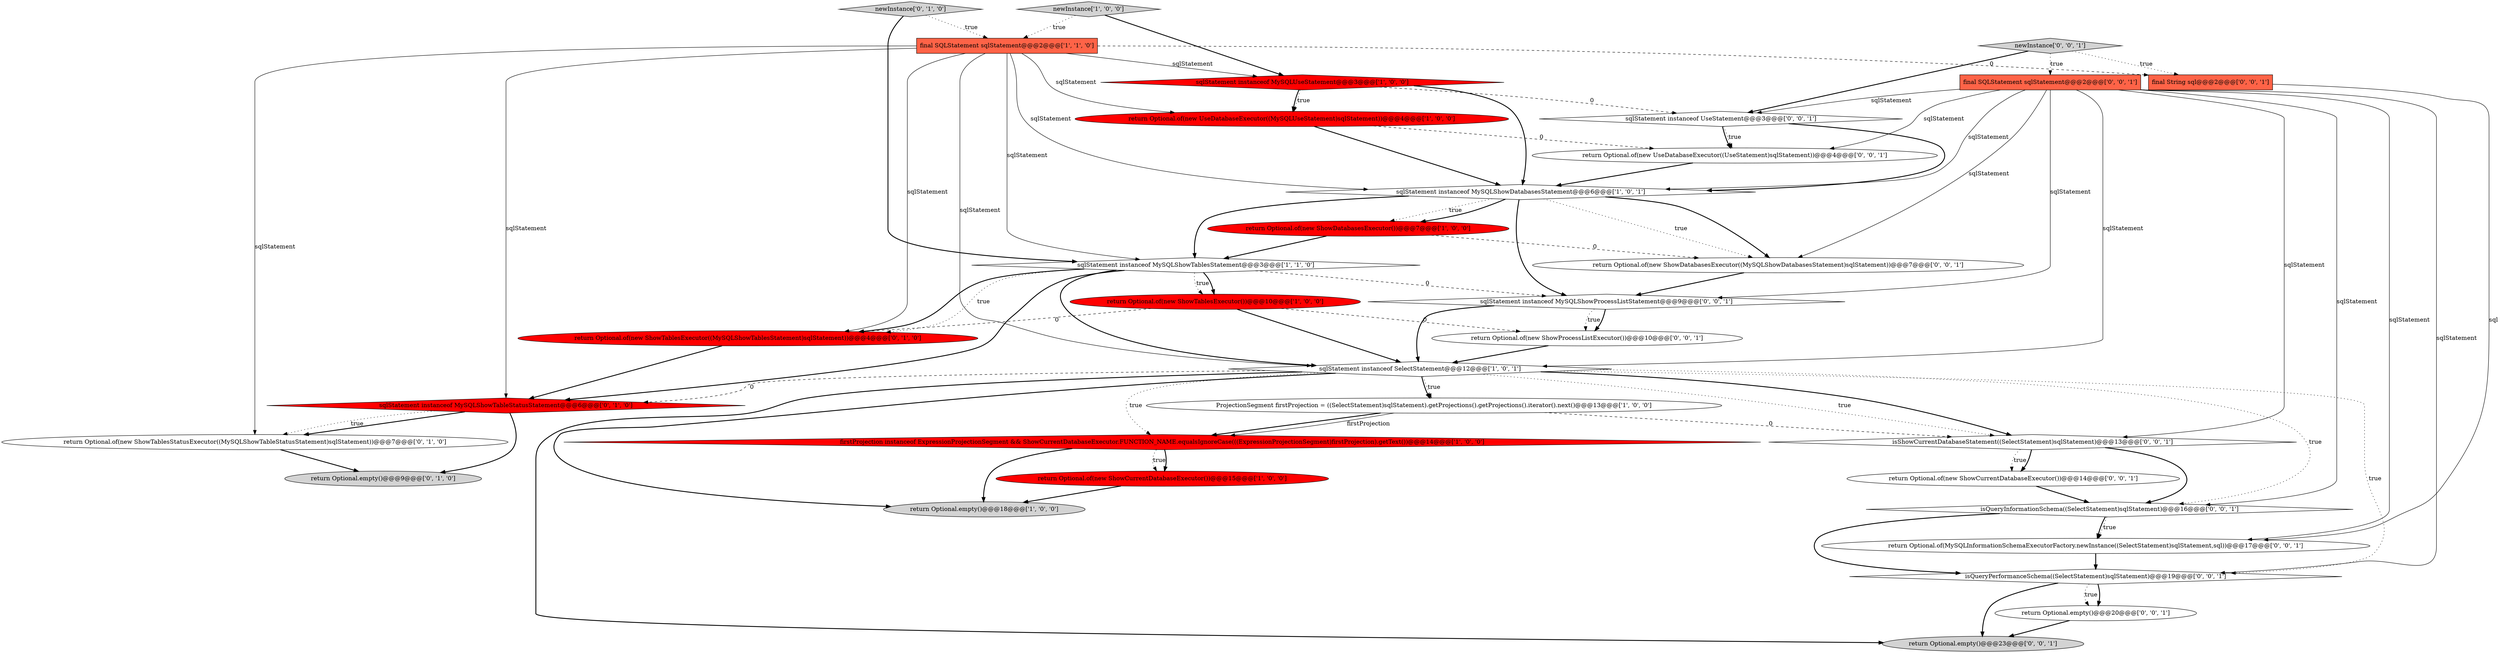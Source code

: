 digraph {
26 [style = filled, label = "return Optional.of(new UseDatabaseExecutor((UseStatement)sqlStatement))@@@4@@@['0', '0', '1']", fillcolor = white, shape = ellipse image = "AAA0AAABBB3BBB"];
16 [style = filled, label = "sqlStatement instanceof MySQLShowTableStatusStatement@@@6@@@['0', '1', '0']", fillcolor = red, shape = diamond image = "AAA1AAABBB2BBB"];
1 [style = filled, label = "firstProjection instanceof ExpressionProjectionSegment && ShowCurrentDatabaseExecutor.FUNCTION_NAME.equalsIgnoreCase(((ExpressionProjectionSegment)firstProjection).getText())@@@14@@@['1', '0', '0']", fillcolor = red, shape = diamond image = "AAA1AAABBB1BBB"];
0 [style = filled, label = "sqlStatement instanceof SelectStatement@@@12@@@['1', '0', '1']", fillcolor = white, shape = diamond image = "AAA0AAABBB1BBB"];
19 [style = filled, label = "return Optional.empty()@@@20@@@['0', '0', '1']", fillcolor = white, shape = ellipse image = "AAA0AAABBB3BBB"];
4 [style = filled, label = "newInstance['1', '0', '0']", fillcolor = lightgray, shape = diamond image = "AAA0AAABBB1BBB"];
7 [style = filled, label = "return Optional.empty()@@@18@@@['1', '0', '0']", fillcolor = lightgray, shape = ellipse image = "AAA0AAABBB1BBB"];
25 [style = filled, label = "final SQLStatement sqlStatement@@@2@@@['0', '0', '1']", fillcolor = tomato, shape = box image = "AAA0AAABBB3BBB"];
27 [style = filled, label = "return Optional.of(new ShowCurrentDatabaseExecutor())@@@14@@@['0', '0', '1']", fillcolor = white, shape = ellipse image = "AAA0AAABBB3BBB"];
20 [style = filled, label = "sqlStatement instanceof MySQLShowProcessListStatement@@@9@@@['0', '0', '1']", fillcolor = white, shape = diamond image = "AAA0AAABBB3BBB"];
21 [style = filled, label = "return Optional.of(new ShowProcessListExecutor())@@@10@@@['0', '0', '1']", fillcolor = white, shape = ellipse image = "AAA0AAABBB3BBB"];
2 [style = filled, label = "sqlStatement instanceof MySQLShowTablesStatement@@@3@@@['1', '1', '0']", fillcolor = white, shape = diamond image = "AAA0AAABBB1BBB"];
11 [style = filled, label = "return Optional.of(new ShowTablesExecutor())@@@10@@@['1', '0', '0']", fillcolor = red, shape = ellipse image = "AAA1AAABBB1BBB"];
29 [style = filled, label = "final String sql@@@2@@@['0', '0', '1']", fillcolor = tomato, shape = box image = "AAA0AAABBB3BBB"];
22 [style = filled, label = "newInstance['0', '0', '1']", fillcolor = lightgray, shape = diamond image = "AAA0AAABBB3BBB"];
18 [style = filled, label = "return Optional.of(new ShowDatabasesExecutor((MySQLShowDatabasesStatement)sqlStatement))@@@7@@@['0', '0', '1']", fillcolor = white, shape = ellipse image = "AAA0AAABBB3BBB"];
30 [style = filled, label = "sqlStatement instanceof UseStatement@@@3@@@['0', '0', '1']", fillcolor = white, shape = diamond image = "AAA0AAABBB3BBB"];
24 [style = filled, label = "isQueryPerformanceSchema((SelectStatement)sqlStatement)@@@19@@@['0', '0', '1']", fillcolor = white, shape = diamond image = "AAA0AAABBB3BBB"];
28 [style = filled, label = "isShowCurrentDatabaseStatement((SelectStatement)sqlStatement)@@@13@@@['0', '0', '1']", fillcolor = white, shape = diamond image = "AAA0AAABBB3BBB"];
13 [style = filled, label = "newInstance['0', '1', '0']", fillcolor = lightgray, shape = diamond image = "AAA0AAABBB2BBB"];
12 [style = filled, label = "return Optional.of(new UseDatabaseExecutor((MySQLUseStatement)sqlStatement))@@@4@@@['1', '0', '0']", fillcolor = red, shape = ellipse image = "AAA1AAABBB1BBB"];
14 [style = filled, label = "return Optional.of(new ShowTablesStatusExecutor((MySQLShowTableStatusStatement)sqlStatement))@@@7@@@['0', '1', '0']", fillcolor = white, shape = ellipse image = "AAA0AAABBB2BBB"];
23 [style = filled, label = "return Optional.empty()@@@23@@@['0', '0', '1']", fillcolor = lightgray, shape = ellipse image = "AAA0AAABBB3BBB"];
32 [style = filled, label = "isQueryInformationSchema((SelectStatement)sqlStatement)@@@16@@@['0', '0', '1']", fillcolor = white, shape = diamond image = "AAA0AAABBB3BBB"];
10 [style = filled, label = "return Optional.of(new ShowCurrentDatabaseExecutor())@@@15@@@['1', '0', '0']", fillcolor = red, shape = ellipse image = "AAA1AAABBB1BBB"];
6 [style = filled, label = "sqlStatement instanceof MySQLUseStatement@@@3@@@['1', '0', '0']", fillcolor = red, shape = diamond image = "AAA1AAABBB1BBB"];
3 [style = filled, label = "sqlStatement instanceof MySQLShowDatabasesStatement@@@6@@@['1', '0', '1']", fillcolor = white, shape = diamond image = "AAA0AAABBB1BBB"];
8 [style = filled, label = "ProjectionSegment firstProjection = ((SelectStatement)sqlStatement).getProjections().getProjections().iterator().next()@@@13@@@['1', '0', '0']", fillcolor = white, shape = ellipse image = "AAA0AAABBB1BBB"];
17 [style = filled, label = "return Optional.empty()@@@9@@@['0', '1', '0']", fillcolor = lightgray, shape = ellipse image = "AAA0AAABBB2BBB"];
31 [style = filled, label = "return Optional.of(MySQLInformationSchemaExecutorFactory.newInstance((SelectStatement)sqlStatement,sql))@@@17@@@['0', '0', '1']", fillcolor = white, shape = ellipse image = "AAA0AAABBB3BBB"];
5 [style = filled, label = "final SQLStatement sqlStatement@@@2@@@['1', '1', '0']", fillcolor = tomato, shape = box image = "AAA0AAABBB1BBB"];
9 [style = filled, label = "return Optional.of(new ShowDatabasesExecutor())@@@7@@@['1', '0', '0']", fillcolor = red, shape = ellipse image = "AAA1AAABBB1BBB"];
15 [style = filled, label = "return Optional.of(new ShowTablesExecutor((MySQLShowTablesStatement)sqlStatement))@@@4@@@['0', '1', '0']", fillcolor = red, shape = ellipse image = "AAA1AAABBB2BBB"];
25->24 [style = solid, label="sqlStatement"];
6->3 [style = bold, label=""];
27->32 [style = bold, label=""];
20->0 [style = bold, label=""];
0->16 [style = dashed, label="0"];
2->15 [style = dotted, label="true"];
14->17 [style = bold, label=""];
13->5 [style = dotted, label="true"];
5->6 [style = solid, label="sqlStatement"];
25->20 [style = solid, label="sqlStatement"];
22->30 [style = bold, label=""];
2->11 [style = dotted, label="true"];
5->2 [style = solid, label="sqlStatement"];
3->18 [style = bold, label=""];
12->26 [style = dashed, label="0"];
8->1 [style = bold, label=""];
0->24 [style = dotted, label="true"];
5->14 [style = solid, label="sqlStatement"];
2->15 [style = bold, label=""];
0->8 [style = bold, label=""];
16->14 [style = bold, label=""];
28->27 [style = dotted, label="true"];
29->31 [style = solid, label="sql"];
25->0 [style = solid, label="sqlStatement"];
2->16 [style = bold, label=""];
11->21 [style = dashed, label="0"];
22->29 [style = dotted, label="true"];
24->19 [style = bold, label=""];
21->0 [style = bold, label=""];
9->2 [style = bold, label=""];
30->26 [style = bold, label=""];
16->17 [style = bold, label=""];
8->28 [style = dashed, label="0"];
10->7 [style = bold, label=""];
0->7 [style = bold, label=""];
0->8 [style = dotted, label="true"];
25->31 [style = solid, label="sqlStatement"];
18->20 [style = bold, label=""];
25->28 [style = solid, label="sqlStatement"];
25->18 [style = solid, label="sqlStatement"];
5->15 [style = solid, label="sqlStatement"];
3->2 [style = bold, label=""];
0->23 [style = bold, label=""];
3->18 [style = dotted, label="true"];
16->14 [style = dotted, label="true"];
24->19 [style = dotted, label="true"];
6->12 [style = dotted, label="true"];
32->31 [style = bold, label=""];
32->31 [style = dotted, label="true"];
5->12 [style = solid, label="sqlStatement"];
4->5 [style = dotted, label="true"];
1->10 [style = dotted, label="true"];
11->15 [style = dashed, label="0"];
26->3 [style = bold, label=""];
25->26 [style = solid, label="sqlStatement"];
31->24 [style = bold, label=""];
9->18 [style = dashed, label="0"];
22->25 [style = dotted, label="true"];
5->29 [style = dashed, label="0"];
3->9 [style = dotted, label="true"];
1->7 [style = bold, label=""];
28->32 [style = bold, label=""];
3->9 [style = bold, label=""];
5->16 [style = solid, label="sqlStatement"];
2->0 [style = bold, label=""];
5->3 [style = solid, label="sqlStatement"];
30->3 [style = bold, label=""];
5->0 [style = solid, label="sqlStatement"];
12->3 [style = bold, label=""];
0->32 [style = dotted, label="true"];
2->11 [style = bold, label=""];
0->1 [style = dotted, label="true"];
13->2 [style = bold, label=""];
24->23 [style = bold, label=""];
6->12 [style = bold, label=""];
0->28 [style = dotted, label="true"];
25->3 [style = solid, label="sqlStatement"];
2->20 [style = dashed, label="0"];
4->6 [style = bold, label=""];
30->26 [style = dotted, label="true"];
20->21 [style = dotted, label="true"];
15->16 [style = bold, label=""];
20->21 [style = bold, label=""];
11->0 [style = bold, label=""];
3->20 [style = bold, label=""];
19->23 [style = bold, label=""];
25->32 [style = solid, label="sqlStatement"];
25->30 [style = solid, label="sqlStatement"];
6->30 [style = dashed, label="0"];
28->27 [style = bold, label=""];
8->1 [style = solid, label="firstProjection"];
1->10 [style = bold, label=""];
32->24 [style = bold, label=""];
0->28 [style = bold, label=""];
}
